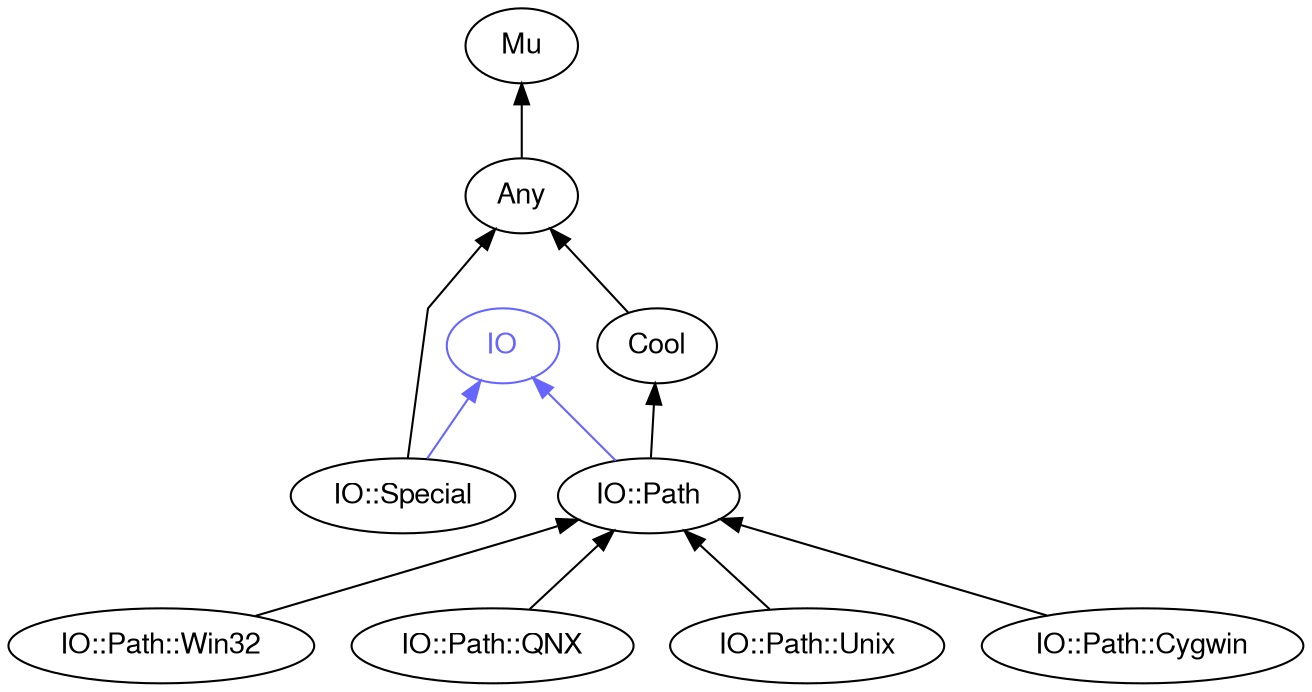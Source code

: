 digraph "perl6-type-graph" {
    rankdir=BT;
    splines=polyline;
    overlap=false; 
    // Types
    "IO" [color="#6666FF", fontcolor="#6666FF", href="/type/IO", fontname="FreeSans"];
    "Mu" [color="#000000", fontcolor="#000000", href="/type/Mu", fontname="FreeSans"];
    "Any" [color="#000000", fontcolor="#000000", href="/type/Any", fontname="FreeSans"];
    "IO::Special" [color="#000000", fontcolor="#000000", href="/type/IO::Special", fontname="FreeSans"];
    "Cool" [color="#000000", fontcolor="#000000", href="/type/Cool", fontname="FreeSans"];
    "IO::Path" [color="#000000", fontcolor="#000000", href="/type/IO::Path", fontname="FreeSans"];
    "IO::Path::Win32" [color="#000000", fontcolor="#000000", href="/type/IO::Path::Win32", fontname="FreeSans"];
    "IO::Path::QNX" [color="#000000", fontcolor="#000000", href="/type/IO::Path::QNX", fontname="FreeSans"];
    "IO::Path::Unix" [color="#000000", fontcolor="#000000", href="/type/IO::Path::Unix", fontname="FreeSans"];
    "IO::Path::Cygwin" [color="#000000", fontcolor="#000000", href="/type/IO::Path::Cygwin", fontname="FreeSans"];

    // Superclasses
    "Any" -> "Mu" [color="#000000"];
    "IO::Special" -> "Any" [color="#000000"];
    "Cool" -> "Any" [color="#000000"];
    "IO::Path" -> "Cool" [color="#000000"];
    "IO::Path::Win32" -> "IO::Path" [color="#000000"];
    "IO::Path::QNX" -> "IO::Path" [color="#000000"];
    "IO::Path::Unix" -> "IO::Path" [color="#000000"];
    "IO::Path::Cygwin" -> "IO::Path" [color="#000000"];

    // Roles
    "IO::Special" -> "IO" [color="#6666FF"];
    "IO::Path" -> "IO" [color="#6666FF"];
}
